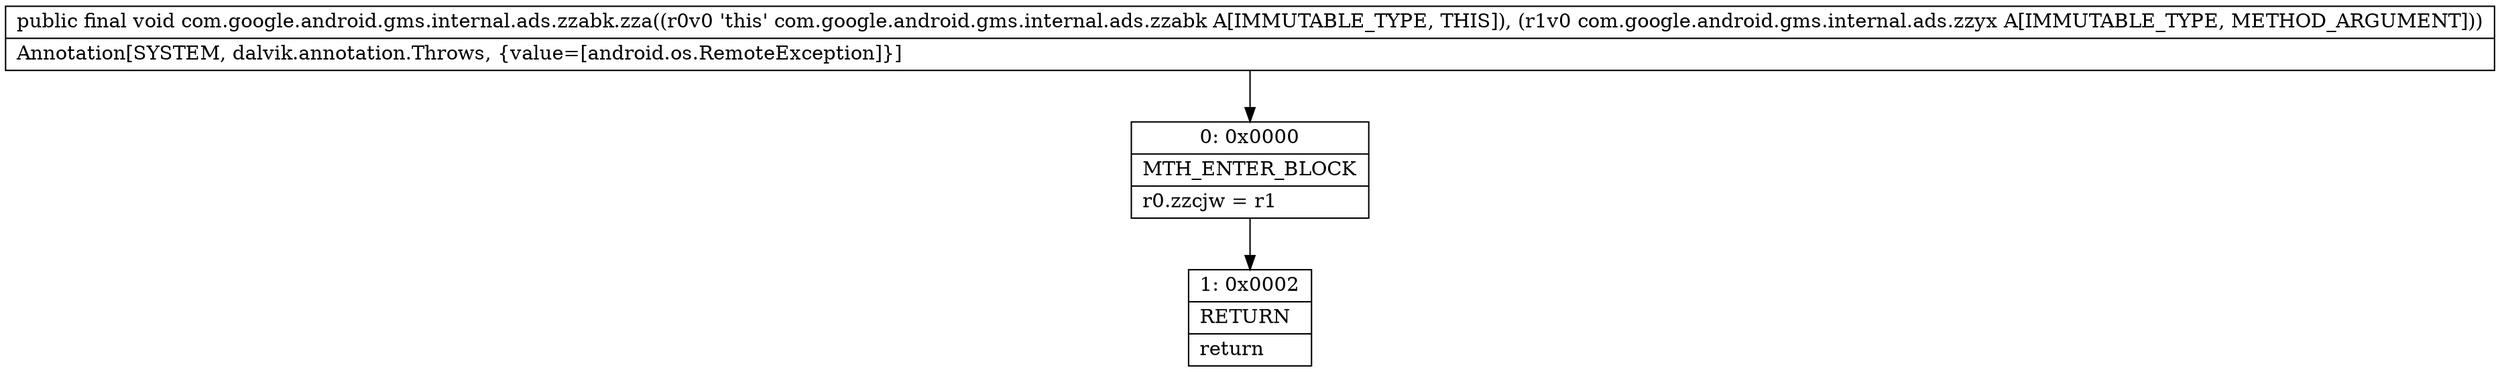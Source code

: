 digraph "CFG forcom.google.android.gms.internal.ads.zzabk.zza(Lcom\/google\/android\/gms\/internal\/ads\/zzyx;)V" {
Node_0 [shape=record,label="{0\:\ 0x0000|MTH_ENTER_BLOCK\l|r0.zzcjw = r1\l}"];
Node_1 [shape=record,label="{1\:\ 0x0002|RETURN\l|return\l}"];
MethodNode[shape=record,label="{public final void com.google.android.gms.internal.ads.zzabk.zza((r0v0 'this' com.google.android.gms.internal.ads.zzabk A[IMMUTABLE_TYPE, THIS]), (r1v0 com.google.android.gms.internal.ads.zzyx A[IMMUTABLE_TYPE, METHOD_ARGUMENT]))  | Annotation[SYSTEM, dalvik.annotation.Throws, \{value=[android.os.RemoteException]\}]\l}"];
MethodNode -> Node_0;
Node_0 -> Node_1;
}

